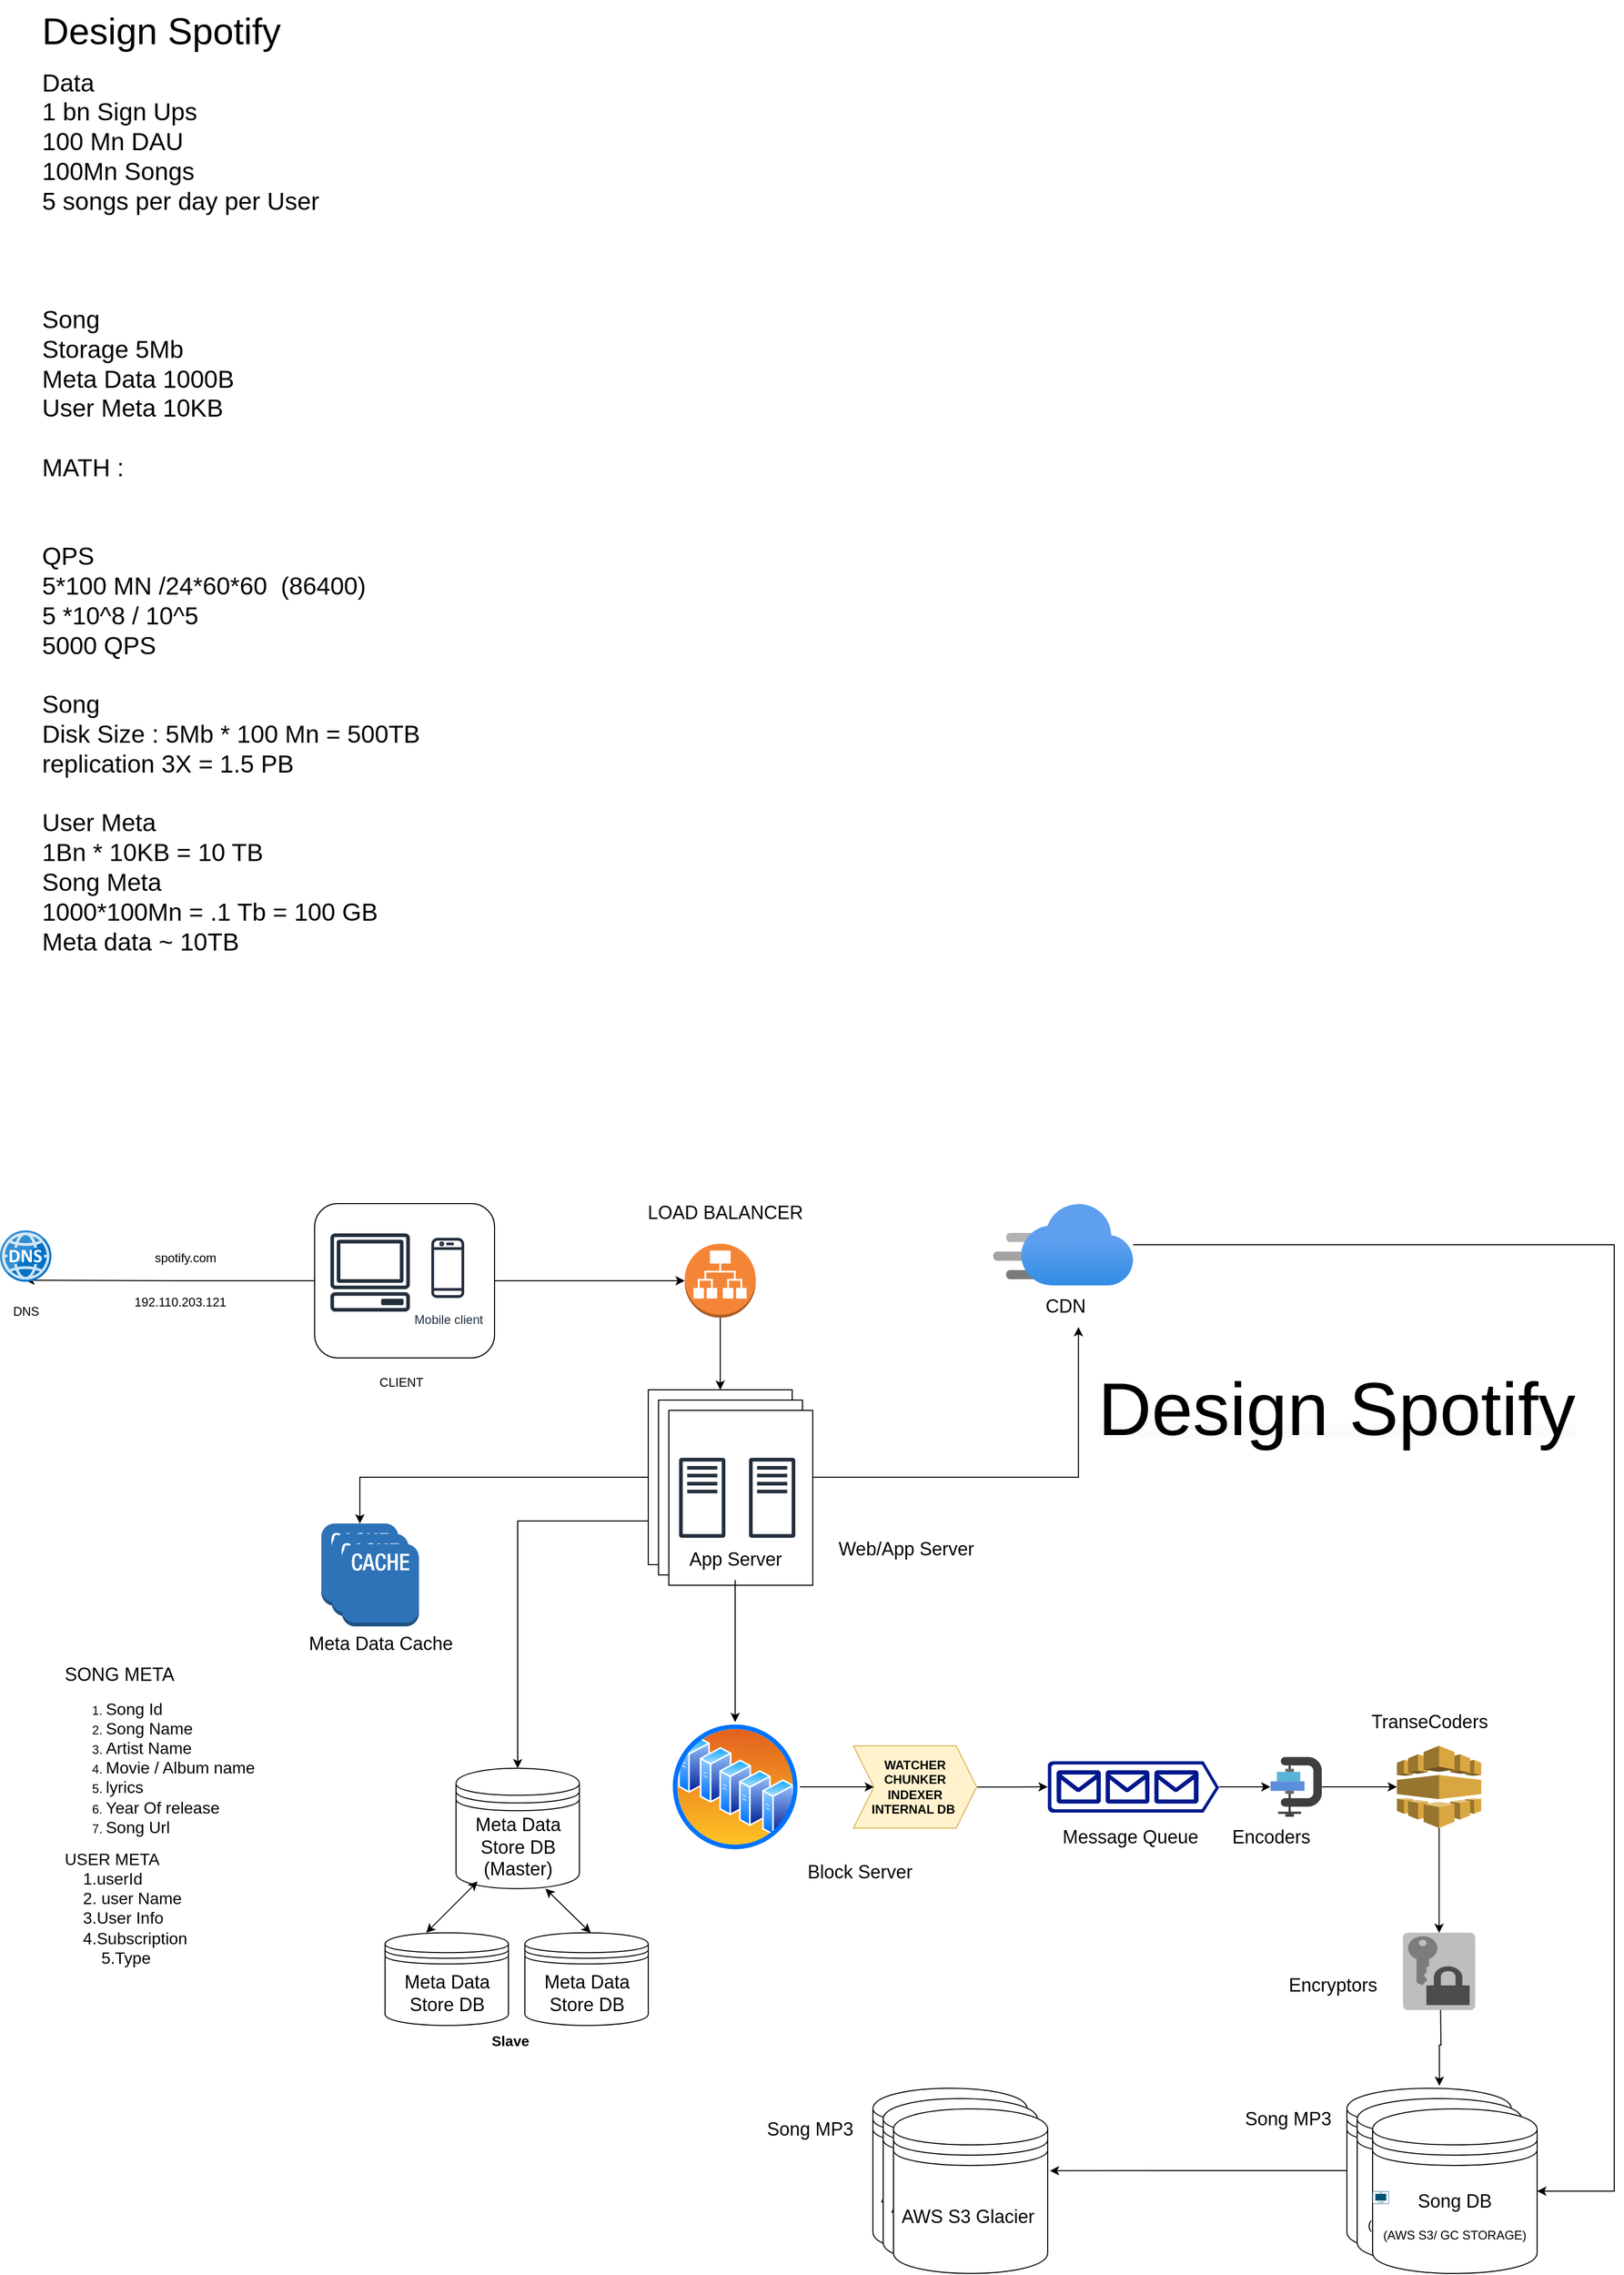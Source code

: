 <mxfile version="21.6.5" type="github">
  <diagram name="Page-1" id="44cQeDNxYzvvJhUPbkjp">
    <mxGraphModel dx="638" dy="400" grid="1" gridSize="10" guides="1" tooltips="1" connect="1" arrows="1" fold="1" page="1" pageScale="1" pageWidth="1654" pageHeight="1169" math="0" shadow="0">
      <root>
        <mxCell id="0" />
        <mxCell id="1" parent="0" />
        <mxCell id="G0ryE29HPHUXFtw40q0b-1" value="&lt;font style=&quot;&quot;&gt;&lt;span style=&quot;font-size: 36px;&quot;&gt;Design Spotify&lt;br&gt;&lt;/span&gt;&lt;br&gt;&lt;font style=&quot;font-size: 24px;&quot;&gt;Data&amp;nbsp;&lt;br&gt;1 bn Sign Ups&lt;br&gt;100 Mn DAU&lt;br&gt;100Mn Songs&lt;br&gt;5 songs per day per User&lt;br&gt;&lt;br&gt;&lt;br&gt;&lt;br&gt;Song &lt;br&gt;Storage 5Mb&lt;br&gt;Meta Data 1000B&lt;br&gt;User Meta 10KB&lt;br&gt;&lt;/font&gt;&lt;br&gt;&lt;br&gt;&lt;font style=&quot;font-size: 24px;&quot;&gt;MATH :&lt;br&gt;&lt;br&gt;&lt;br&gt;QPS&amp;nbsp;&lt;br&gt;5*100 MN /24*60*60&amp;nbsp; (86400)&lt;br&gt;5 *10^8 / 10^5&lt;br&gt;5000 QPS&lt;br&gt;&lt;br&gt;Song&lt;br&gt;Disk Size : 5Mb * 100 Mn = 500TB&lt;br&gt;replication 3X = 1.5 PB&lt;br&gt;&lt;br&gt;User Meta&lt;br&gt;1Bn * 10KB = 10 TB&lt;br&gt;Song Meta&lt;br&gt;1000*100Mn = .1 Tb = 100 GB&lt;br&gt;Meta data ~ 10TB&lt;br&gt;&lt;br&gt;&lt;br&gt;&lt;br&gt;&lt;br&gt;&lt;br&gt;&lt;/font&gt;&lt;br&gt;&lt;br&gt;&lt;br&gt;&lt;br&gt;&lt;/font&gt;" style="text;html=1;align=left;verticalAlign=middle;resizable=0;points=[];autosize=1;strokeColor=none;fillColor=none;" parent="1" vertex="1">
          <mxGeometry x="79" y="80" width="390" height="1140" as="geometry" />
        </mxCell>
        <mxCell id="G0ryE29HPHUXFtw40q0b-56" style="edgeStyle=orthogonalEdgeStyle;rounded=0;orthogonalLoop=1;jettySize=auto;html=1;entryX=0.5;entryY=0;entryDx=0;entryDy=0;" parent="1" source="G0ryE29HPHUXFtw40q0b-7" target="G0ryE29HPHUXFtw40q0b-13" edge="1">
          <mxGeometry relative="1" as="geometry" />
        </mxCell>
        <mxCell id="G0ryE29HPHUXFtw40q0b-7" value="" style="outlineConnect=0;dashed=0;verticalLabelPosition=bottom;verticalAlign=top;align=center;html=1;shape=mxgraph.aws3.application_load_balancer;fillColor=#F58536;gradientColor=none;" parent="1" vertex="1">
          <mxGeometry x="706" y="1289" width="69" height="72" as="geometry" />
        </mxCell>
        <mxCell id="G0ryE29HPHUXFtw40q0b-28" style="edgeStyle=orthogonalEdgeStyle;rounded=0;orthogonalLoop=1;jettySize=auto;html=1;entryX=0.715;entryY=1;entryDx=0;entryDy=0;entryPerimeter=0;" parent="1" source="G0ryE29HPHUXFtw40q0b-13" target="G0ryE29HPHUXFtw40q0b-27" edge="1">
          <mxGeometry relative="1" as="geometry" />
        </mxCell>
        <mxCell id="G0ryE29HPHUXFtw40q0b-36" style="edgeStyle=orthogonalEdgeStyle;rounded=0;orthogonalLoop=1;jettySize=auto;html=1;exitX=0;exitY=0.5;exitDx=0;exitDy=0;entryX=0.5;entryY=0;entryDx=0;entryDy=0;entryPerimeter=0;" parent="1" source="G0ryE29HPHUXFtw40q0b-13" target="G0ryE29HPHUXFtw40q0b-30" edge="1">
          <mxGeometry relative="1" as="geometry" />
        </mxCell>
        <mxCell id="G0ryE29HPHUXFtw40q0b-41" style="edgeStyle=orthogonalEdgeStyle;rounded=0;orthogonalLoop=1;jettySize=auto;html=1;exitX=0;exitY=0.75;exitDx=0;exitDy=0;" parent="1" source="G0ryE29HPHUXFtw40q0b-13" target="J-Tk5HAowZm_kZfz76lb-35" edge="1">
          <mxGeometry relative="1" as="geometry">
            <mxPoint x="546.9" y="1796.35" as="targetPoint" />
          </mxGeometry>
        </mxCell>
        <mxCell id="G0ryE29HPHUXFtw40q0b-13" value="" style="rounded=0;whiteSpace=wrap;html=1;" parent="1" vertex="1">
          <mxGeometry x="670.5" y="1431" width="140" height="170" as="geometry" />
        </mxCell>
        <mxCell id="G0ryE29HPHUXFtw40q0b-14" value="" style="sketch=0;outlineConnect=0;fontColor=#232F3E;gradientColor=none;fillColor=#232F3D;strokeColor=none;dashed=0;verticalLabelPosition=bottom;verticalAlign=top;align=center;html=1;fontSize=12;fontStyle=0;aspect=fixed;pointerEvents=1;shape=mxgraph.aws4.traditional_server;" parent="1" vertex="1">
          <mxGeometry x="680.5" y="1477" width="45" height="78" as="geometry" />
        </mxCell>
        <mxCell id="G0ryE29HPHUXFtw40q0b-15" value="" style="sketch=0;outlineConnect=0;fontColor=#232F3E;gradientColor=none;fillColor=#232F3D;strokeColor=none;dashed=0;verticalLabelPosition=bottom;verticalAlign=top;align=center;html=1;fontSize=12;fontStyle=0;aspect=fixed;pointerEvents=1;shape=mxgraph.aws4.traditional_server;" parent="1" vertex="1">
          <mxGeometry x="748.5" y="1477" width="45" height="78" as="geometry" />
        </mxCell>
        <mxCell id="G0ryE29HPHUXFtw40q0b-16" value="&lt;font style=&quot;font-size: 18px;&quot;&gt;App Server&lt;/font&gt;" style="text;html=1;align=center;verticalAlign=middle;resizable=0;points=[];autosize=1;strokeColor=none;fillColor=none;" parent="1" vertex="1">
          <mxGeometry x="680" y="1556" width="110" height="40" as="geometry" />
        </mxCell>
        <mxCell id="J-Tk5HAowZm_kZfz76lb-49" style="edgeStyle=orthogonalEdgeStyle;rounded=0;orthogonalLoop=1;jettySize=auto;html=1;entryX=1.014;entryY=0.376;entryDx=0;entryDy=0;entryPerimeter=0;" edge="1" parent="1" source="G0ryE29HPHUXFtw40q0b-18" target="G0ryE29HPHUXFtw40q0b-71">
          <mxGeometry relative="1" as="geometry" />
        </mxCell>
        <mxCell id="G0ryE29HPHUXFtw40q0b-18" value="&lt;font style=&quot;&quot;&gt;&lt;span style=&quot;font-size: 18px;&quot;&gt;Song DB&lt;br&gt;&lt;/span&gt;&lt;br&gt;&lt;font style=&quot;font-size: 12px;&quot;&gt;(AWS S3/ GC STORAGE)&lt;/font&gt;&lt;br&gt;&lt;/font&gt;" style="shape=datastore;whiteSpace=wrap;html=1;" parent="1" vertex="1">
          <mxGeometry x="1350" y="2110" width="160" height="160" as="geometry" />
        </mxCell>
        <mxCell id="G0ryE29HPHUXFtw40q0b-42" style="edgeStyle=orthogonalEdgeStyle;rounded=0;orthogonalLoop=1;jettySize=auto;html=1;entryX=0;entryY=0.5;entryDx=0;entryDy=0;entryPerimeter=0;" parent="1" source="G0ryE29HPHUXFtw40q0b-19" target="G0ryE29HPHUXFtw40q0b-7" edge="1">
          <mxGeometry relative="1" as="geometry" />
        </mxCell>
        <mxCell id="G0ryE29HPHUXFtw40q0b-58" style="edgeStyle=orthogonalEdgeStyle;rounded=0;orthogonalLoop=1;jettySize=auto;html=1;entryX=0.493;entryY=0.969;entryDx=0;entryDy=0;entryPerimeter=0;" parent="1" source="G0ryE29HPHUXFtw40q0b-19" target="G0ryE29HPHUXFtw40q0b-57" edge="1">
          <mxGeometry relative="1" as="geometry" />
        </mxCell>
        <mxCell id="G0ryE29HPHUXFtw40q0b-19" value="" style="rounded=1;whiteSpace=wrap;html=1;" parent="1" vertex="1">
          <mxGeometry x="346" y="1250" width="175" height="150" as="geometry" />
        </mxCell>
        <mxCell id="G0ryE29HPHUXFtw40q0b-20" value="" style="sketch=0;outlineConnect=0;fontColor=#232F3E;gradientColor=none;fillColor=#232F3D;strokeColor=none;dashed=0;verticalLabelPosition=bottom;verticalAlign=top;align=center;html=1;fontSize=12;fontStyle=0;aspect=fixed;pointerEvents=1;shape=mxgraph.aws4.client;" parent="1" vertex="1">
          <mxGeometry x="361" y="1279" width="78" height="76" as="geometry" />
        </mxCell>
        <mxCell id="G0ryE29HPHUXFtw40q0b-21" value="Mobile client" style="sketch=0;outlineConnect=0;fontColor=#232F3E;gradientColor=none;strokeColor=#232F3E;fillColor=#ffffff;dashed=0;verticalLabelPosition=bottom;verticalAlign=top;align=center;html=1;fontSize=12;fontStyle=0;aspect=fixed;shape=mxgraph.aws4.resourceIcon;resIcon=mxgraph.aws4.mobile_client;" parent="1" vertex="1">
          <mxGeometry x="439" y="1276" width="73" height="73" as="geometry" />
        </mxCell>
        <mxCell id="G0ryE29HPHUXFtw40q0b-23" value="&lt;div style=&quot;border-color: var(--border-color);&quot;&gt;&lt;font style=&quot;font-size: 18px;&quot;&gt;SONG META&lt;/font&gt;&lt;/div&gt;&lt;ol style=&quot;border-color: var(--border-color);&quot;&gt;&lt;li style=&quot;border-color: var(--border-color);&quot;&gt;&lt;span style=&quot;border-color: var(--border-color); background-color: initial;&quot;&gt;&lt;font size=&quot;3&quot;&gt;Song Id&lt;/font&gt;&lt;/span&gt;&lt;/li&gt;&lt;li style=&quot;border-color: var(--border-color);&quot;&gt;&lt;span style=&quot;border-color: var(--border-color); background-color: initial;&quot;&gt;&lt;font size=&quot;3&quot;&gt;Song Name&amp;nbsp;&lt;/font&gt;&lt;/span&gt;&lt;/li&gt;&lt;li style=&quot;border-color: var(--border-color);&quot;&gt;&lt;span style=&quot;border-color: var(--border-color); background-color: initial;&quot;&gt;&lt;font size=&quot;3&quot;&gt;Artist Name&amp;nbsp;&lt;/font&gt;&lt;/span&gt;&lt;/li&gt;&lt;li style=&quot;border-color: var(--border-color);&quot;&gt;&lt;span style=&quot;border-color: var(--border-color); background-color: initial;&quot;&gt;&lt;font size=&quot;3&quot;&gt;Movie / Album name&lt;/font&gt;&lt;/span&gt;&lt;/li&gt;&lt;li style=&quot;border-color: var(--border-color);&quot;&gt;&lt;span style=&quot;border-color: var(--border-color); background-color: initial;&quot;&gt;&lt;font size=&quot;3&quot;&gt;lyrics&lt;/font&gt;&lt;/span&gt;&lt;/li&gt;&lt;li style=&quot;border-color: var(--border-color);&quot;&gt;&lt;font size=&quot;3&quot;&gt;Year Of release&lt;/font&gt;&lt;/li&gt;&lt;li style=&quot;border-color: var(--border-color);&quot;&gt;&lt;font size=&quot;3&quot;&gt;Song Url&amp;nbsp;&lt;/font&gt;&lt;/li&gt;&lt;/ol&gt;&lt;div style=&quot;border-color: var(--border-color);&quot;&gt;&lt;font size=&quot;3&quot;&gt;USER META&lt;/font&gt;&lt;/div&gt;&lt;div style=&quot;border-color: var(--border-color);&quot;&gt;&lt;font size=&quot;3&quot;&gt;&lt;span style=&quot;border-color: var(--border-color);&quot;&gt;&lt;span style=&quot;white-space: pre;&quot;&gt;&amp;nbsp;&amp;nbsp;&amp;nbsp;&amp;nbsp;&lt;/span&gt;&lt;/span&gt;1.userId&lt;br style=&quot;border-color: var(--border-color);&quot;&gt;&lt;/font&gt;&lt;/div&gt;&lt;div style=&quot;border-color: var(--border-color);&quot;&gt;&lt;font size=&quot;3&quot;&gt;&lt;span style=&quot;border-color: var(--border-color);&quot;&gt;&lt;span style=&quot;white-space: pre;&quot;&gt;&amp;nbsp;&amp;nbsp;&amp;nbsp;&amp;nbsp;&lt;/span&gt;&lt;/span&gt;2. user Name&lt;/font&gt;&lt;/div&gt;&lt;div style=&quot;border-color: var(--border-color);&quot;&gt;&lt;font size=&quot;3&quot;&gt;&lt;span style=&quot;border-color: var(--border-color);&quot;&gt;&lt;span style=&quot;white-space: pre;&quot;&gt;&amp;nbsp;&amp;nbsp;&amp;nbsp;&amp;nbsp;&lt;/span&gt;&lt;/span&gt;3.User Info&lt;br style=&quot;border-color: var(--border-color);&quot;&gt;&lt;/font&gt;&lt;/div&gt;&lt;div style=&quot;border-color: var(--border-color);&quot;&gt;&lt;font size=&quot;3&quot;&gt;&lt;span style=&quot;border-color: var(--border-color);&quot;&gt;&lt;span style=&quot;white-space: pre;&quot;&gt;&amp;nbsp;&amp;nbsp;&amp;nbsp;&amp;nbsp;&lt;/span&gt;&lt;/span&gt;4.Subscription&amp;nbsp; &amp;nbsp; &amp;nbsp; &amp;nbsp; &amp;nbsp; &amp;nbsp; &amp;nbsp; &amp;nbsp;&lt;span style=&quot;white-space: pre;&quot;&gt;&#x9;&lt;/span&gt;5.Type&amp;nbsp;&lt;br style=&quot;border-color: var(--border-color);&quot;&gt;&lt;/font&gt;&lt;/div&gt;&lt;div style=&quot;border-color: var(--border-color);&quot;&gt;&lt;font size=&quot;3&quot;&gt;&lt;br style=&quot;border-color: var(--border-color);&quot;&gt;&lt;/font&gt;&lt;/div&gt;&lt;div style=&quot;border-color: var(--border-color);&quot;&gt;&lt;br style=&quot;border-color: var(--border-color); color: rgb(0, 0, 0); font-family: Helvetica; font-size: 12px; font-style: normal; font-variant-ligatures: normal; font-variant-caps: normal; font-weight: 400; letter-spacing: normal; orphans: 2; text-align: left; text-indent: 0px; text-transform: none; widows: 2; word-spacing: 0px; -webkit-text-stroke-width: 0px; background-color: rgb(251, 251, 251); text-decoration-thickness: initial; text-decoration-style: initial; text-decoration-color: initial;&quot;&gt;&lt;/div&gt;" style="text;whiteSpace=wrap;html=1;" parent="1" vertex="1">
          <mxGeometry x="101.25" y="1691" width="227.5" height="429" as="geometry" />
        </mxCell>
        <mxCell id="G0ryE29HPHUXFtw40q0b-24" value="&lt;font style=&quot;font-size: 18px;&quot;&gt;Song MP3&amp;nbsp;&lt;/font&gt;" style="text;html=1;align=center;verticalAlign=middle;resizable=0;points=[];autosize=1;strokeColor=none;fillColor=none;" parent="1" vertex="1">
          <mxGeometry x="1240" y="2120" width="110" height="40" as="geometry" />
        </mxCell>
        <mxCell id="G0ryE29HPHUXFtw40q0b-25" value="&lt;font style=&quot;font-size: 18px;&quot;&gt;AWS S3 Glacier&amp;nbsp;&lt;/font&gt;" style="shape=datastore;whiteSpace=wrap;html=1;" parent="1" vertex="1">
          <mxGeometry x="889" y="2110" width="150" height="160" as="geometry" />
        </mxCell>
        <mxCell id="J-Tk5HAowZm_kZfz76lb-47" style="edgeStyle=orthogonalEdgeStyle;rounded=0;orthogonalLoop=1;jettySize=auto;html=1;entryX=1;entryY=0.5;entryDx=0;entryDy=0;" edge="1" parent="1" source="G0ryE29HPHUXFtw40q0b-26" target="G0ryE29HPHUXFtw40q0b-69">
          <mxGeometry relative="1" as="geometry">
            <Array as="points">
              <mxPoint x="1610" y="1290" />
              <mxPoint x="1610" y="2210" />
            </Array>
          </mxGeometry>
        </mxCell>
        <mxCell id="G0ryE29HPHUXFtw40q0b-26" value="" style="image;aspect=fixed;html=1;points=[];align=center;fontSize=12;image=img/lib/azure2/networking/CDN_Profiles.svg;" parent="1" vertex="1">
          <mxGeometry x="1006" y="1250" width="136" height="80" as="geometry" />
        </mxCell>
        <mxCell id="G0ryE29HPHUXFtw40q0b-27" value="&lt;font style=&quot;font-size: 18px;&quot;&gt;CDN&lt;/font&gt;" style="text;html=1;align=center;verticalAlign=middle;resizable=0;points=[];autosize=1;strokeColor=none;fillColor=none;" parent="1" vertex="1">
          <mxGeometry x="1046" y="1330" width="60" height="40" as="geometry" />
        </mxCell>
        <mxCell id="G0ryE29HPHUXFtw40q0b-30" value="" style="outlineConnect=0;dashed=0;verticalLabelPosition=bottom;verticalAlign=top;align=center;html=1;shape=mxgraph.aws3.cache_node;fillColor=#2E73B8;gradientColor=none;" parent="1" vertex="1">
          <mxGeometry x="352.5" y="1561" width="75" height="80" as="geometry" />
        </mxCell>
        <mxCell id="G0ryE29HPHUXFtw40q0b-32" value="" style="outlineConnect=0;dashed=0;verticalLabelPosition=bottom;verticalAlign=top;align=center;html=1;shape=mxgraph.aws3.cache_node;fillColor=#2E73B8;gradientColor=none;" parent="1" vertex="1">
          <mxGeometry x="362.5" y="1571" width="75" height="80" as="geometry" />
        </mxCell>
        <mxCell id="G0ryE29HPHUXFtw40q0b-33" value="&lt;font style=&quot;font-size: 18px;&quot;&gt;Meta Data Cache&lt;/font&gt;" style="outlineConnect=0;dashed=0;verticalLabelPosition=bottom;verticalAlign=top;align=center;html=1;shape=mxgraph.aws3.cache_node;fillColor=#2E73B8;gradientColor=none;" parent="1" vertex="1">
          <mxGeometry x="372.5" y="1581" width="75" height="80" as="geometry" />
        </mxCell>
        <mxCell id="G0ryE29HPHUXFtw40q0b-51" value="&lt;font style=&quot;font-size: 18px;&quot;&gt;Web/App Server&lt;/font&gt;" style="text;html=1;align=center;verticalAlign=middle;resizable=0;points=[];autosize=1;strokeColor=none;fillColor=none;" parent="1" vertex="1">
          <mxGeometry x="841" y="1566" width="160" height="40" as="geometry" />
        </mxCell>
        <mxCell id="G0ryE29HPHUXFtw40q0b-57" value="" style="image;sketch=0;aspect=fixed;html=1;points=[];align=center;fontSize=12;image=img/lib/mscae/DNS.svg;" parent="1" vertex="1">
          <mxGeometry x="40" y="1276" width="50" height="50" as="geometry" />
        </mxCell>
        <mxCell id="G0ryE29HPHUXFtw40q0b-61" value="DNS" style="text;html=1;align=center;verticalAlign=middle;resizable=0;points=[];autosize=1;strokeColor=none;fillColor=none;" parent="1" vertex="1">
          <mxGeometry x="40" y="1340" width="50" height="30" as="geometry" />
        </mxCell>
        <mxCell id="G0ryE29HPHUXFtw40q0b-62" value="CLIENT" style="text;html=1;align=center;verticalAlign=middle;resizable=0;points=[];autosize=1;strokeColor=none;fillColor=none;" parent="1" vertex="1">
          <mxGeometry x="395" y="1409" width="70" height="30" as="geometry" />
        </mxCell>
        <mxCell id="G0ryE29HPHUXFtw40q0b-63" value="&lt;font style=&quot;font-size: 18px;&quot;&gt;LOAD BALANCER&lt;/font&gt;" style="text;html=1;align=center;verticalAlign=middle;resizable=0;points=[];autosize=1;strokeColor=none;fillColor=none;" parent="1" vertex="1">
          <mxGeometry x="660" y="1239" width="170" height="40" as="geometry" />
        </mxCell>
        <mxCell id="G0ryE29HPHUXFtw40q0b-64" value="&lt;font style=&quot;font-size: 18px;&quot;&gt;Song MP3&amp;nbsp;&lt;/font&gt;" style="text;html=1;align=center;verticalAlign=middle;resizable=0;points=[];autosize=1;strokeColor=none;fillColor=none;" parent="1" vertex="1">
          <mxGeometry x="775" y="2130" width="110" height="40" as="geometry" />
        </mxCell>
        <mxCell id="G0ryE29HPHUXFtw40q0b-68" value="&lt;font style=&quot;&quot;&gt;&lt;span style=&quot;font-size: 18px;&quot;&gt;Song DB&lt;br&gt;&lt;/span&gt;&lt;br&gt;&lt;font style=&quot;font-size: 12px;&quot;&gt;(AWS S3/ GC STORAGE)&lt;/font&gt;&lt;br&gt;&lt;/font&gt;" style="shape=datastore;whiteSpace=wrap;html=1;" parent="1" vertex="1">
          <mxGeometry x="1360" y="2120" width="160" height="160" as="geometry" />
        </mxCell>
        <mxCell id="G0ryE29HPHUXFtw40q0b-69" value="&lt;font style=&quot;&quot;&gt;&lt;span style=&quot;font-size: 18px;&quot;&gt;Song DB&lt;br&gt;&lt;/span&gt;&lt;br&gt;&lt;font style=&quot;font-size: 12px;&quot;&gt;(AWS S3/ GC STORAGE)&lt;/font&gt;&lt;br&gt;&lt;/font&gt;" style="shape=datastore;whiteSpace=wrap;html=1;" parent="1" vertex="1">
          <mxGeometry x="1375" y="2130" width="160" height="160" as="geometry" />
        </mxCell>
        <mxCell id="G0ryE29HPHUXFtw40q0b-70" value="&lt;font style=&quot;font-size: 18px;&quot;&gt;AWS S3 Glacier&amp;nbsp;&lt;/font&gt;" style="shape=datastore;whiteSpace=wrap;html=1;" parent="1" vertex="1">
          <mxGeometry x="899" y="2120" width="150" height="160" as="geometry" />
        </mxCell>
        <mxCell id="G0ryE29HPHUXFtw40q0b-71" value="&lt;font style=&quot;font-size: 18px;&quot;&gt;AWS S3 Glacier&amp;nbsp;&lt;/font&gt;" style="shape=datastore;whiteSpace=wrap;html=1;" parent="1" vertex="1">
          <mxGeometry x="909" y="2130" width="150" height="160" as="geometry" />
        </mxCell>
        <mxCell id="G0ryE29HPHUXFtw40q0b-72" value="&lt;span style=&quot;color: rgb(0, 0, 0); font-family: Helvetica; font-style: normal; font-variant-ligatures: normal; font-variant-caps: normal; font-weight: 400; letter-spacing: normal; orphans: 2; text-align: left; text-indent: 0px; text-transform: none; widows: 2; word-spacing: 0px; -webkit-text-stroke-width: 0px; background-color: rgb(251, 251, 251); text-decoration-thickness: initial; text-decoration-style: initial; text-decoration-color: initial; float: none; display: inline !important;&quot;&gt;&lt;font style=&quot;font-size: 72px;&quot;&gt;Design Spotify&lt;/font&gt;&lt;/span&gt;" style="text;whiteSpace=wrap;html=1;" parent="1" vertex="1">
          <mxGeometry x="1106" y="1400" width="480" height="132" as="geometry" />
        </mxCell>
        <mxCell id="G0ryE29HPHUXFtw40q0b-74" value="spotify.com" style="text;html=1;align=center;verticalAlign=middle;resizable=0;points=[];autosize=1;strokeColor=none;fillColor=none;" parent="1" vertex="1">
          <mxGeometry x="180" y="1288" width="80" height="30" as="geometry" />
        </mxCell>
        <mxCell id="G0ryE29HPHUXFtw40q0b-75" value="192.110.203.121" style="text;html=1;align=center;verticalAlign=middle;resizable=0;points=[];autosize=1;strokeColor=none;fillColor=none;" parent="1" vertex="1">
          <mxGeometry x="160" y="1331" width="110" height="30" as="geometry" />
        </mxCell>
        <mxCell id="G0ryE29HPHUXFtw40q0b-95" style="edgeStyle=orthogonalEdgeStyle;rounded=0;orthogonalLoop=1;jettySize=auto;html=1;entryX=0.562;entryY=-0.015;entryDx=0;entryDy=0;entryPerimeter=0;" parent="1" target="G0ryE29HPHUXFtw40q0b-18" edge="1">
          <mxGeometry relative="1" as="geometry">
            <mxPoint x="1441.0" y="2025" as="sourcePoint" />
          </mxGeometry>
        </mxCell>
        <mxCell id="G0ryE29HPHUXFtw40q0b-89" value="" style="sketch=0;points=[[0.015,0.015,0],[0.985,0.015,0],[0.985,0.985,0],[0.015,0.985,0],[0.25,0,0],[0.5,0,0],[0.75,0,0],[1,0.25,0],[1,0.5,0],[1,0.75,0],[0.75,1,0],[0.5,1,0],[0.25,1,0],[0,0.75,0],[0,0.5,0],[0,0.25,0]];verticalLabelPosition=bottom;html=1;verticalAlign=top;aspect=fixed;align=center;pointerEvents=1;shape=mxgraph.cisco19.rect;prIcon=h323;fillColor=#FAFAFA;strokeColor=#005073;" parent="1" vertex="1">
          <mxGeometry x="1375" y="2210" width="16" height="12.5" as="geometry" />
        </mxCell>
        <mxCell id="J-Tk5HAowZm_kZfz76lb-4" style="edgeStyle=orthogonalEdgeStyle;rounded=0;orthogonalLoop=1;jettySize=auto;html=1;entryX=0;entryY=0.5;entryDx=0;entryDy=0;entryPerimeter=0;" edge="1" parent="1" source="J-Tk5HAowZm_kZfz76lb-19" target="J-Tk5HAowZm_kZfz76lb-12">
          <mxGeometry relative="1" as="geometry" />
        </mxCell>
        <mxCell id="J-Tk5HAowZm_kZfz76lb-42" style="edgeStyle=orthogonalEdgeStyle;rounded=0;orthogonalLoop=1;jettySize=auto;html=1;entryX=0;entryY=0.5;entryDx=0;entryDy=0;" edge="1" parent="1" source="J-Tk5HAowZm_kZfz76lb-5" target="J-Tk5HAowZm_kZfz76lb-19">
          <mxGeometry relative="1" as="geometry" />
        </mxCell>
        <mxCell id="J-Tk5HAowZm_kZfz76lb-5" value="" style="image;aspect=fixed;perimeter=ellipsePerimeter;html=1;align=center;shadow=0;dashed=0;spacingTop=3;image=img/lib/active_directory/server_farm.svg;" vertex="1" parent="1">
          <mxGeometry x="692" y="1754" width="126" height="126" as="geometry" />
        </mxCell>
        <mxCell id="J-Tk5HAowZm_kZfz76lb-6" style="edgeStyle=orthogonalEdgeStyle;rounded=0;orthogonalLoop=1;jettySize=auto;html=1;entryX=0;entryY=0.5;entryDx=0;entryDy=0;entryPerimeter=0;" edge="1" parent="1" source="J-Tk5HAowZm_kZfz76lb-7" target="J-Tk5HAowZm_kZfz76lb-9">
          <mxGeometry relative="1" as="geometry" />
        </mxCell>
        <mxCell id="J-Tk5HAowZm_kZfz76lb-7" value="" style="image;sketch=0;aspect=fixed;html=1;points=[];align=center;fontSize=12;image=img/lib/mscae/Media_Encoding.svg;" vertex="1" parent="1">
          <mxGeometry x="1275.67" y="1787.93" width="50" height="58.14" as="geometry" />
        </mxCell>
        <mxCell id="J-Tk5HAowZm_kZfz76lb-8" style="edgeStyle=orthogonalEdgeStyle;rounded=0;orthogonalLoop=1;jettySize=auto;html=1;entryX=0.5;entryY=0;entryDx=0;entryDy=0;entryPerimeter=0;" edge="1" parent="1" source="J-Tk5HAowZm_kZfz76lb-9" target="J-Tk5HAowZm_kZfz76lb-10">
          <mxGeometry relative="1" as="geometry" />
        </mxCell>
        <mxCell id="J-Tk5HAowZm_kZfz76lb-9" value="" style="outlineConnect=0;dashed=0;verticalLabelPosition=bottom;verticalAlign=top;align=center;html=1;shape=mxgraph.aws3.elastic_transcoder;fillColor=#D9A741;gradientColor=none;" vertex="1" parent="1">
          <mxGeometry x="1398.67" y="1777" width="82" height="80" as="geometry" />
        </mxCell>
        <mxCell id="J-Tk5HAowZm_kZfz76lb-10" value="" style="outlineConnect=0;dashed=0;verticalLabelPosition=bottom;verticalAlign=top;align=center;html=1;shape=mxgraph.aws3.data_encryption_key;fillColor=#7D7C7C;gradientColor=none;" vertex="1" parent="1">
          <mxGeometry x="1404.67" y="1958.93" width="70" height="75" as="geometry" />
        </mxCell>
        <mxCell id="J-Tk5HAowZm_kZfz76lb-11" style="edgeStyle=orthogonalEdgeStyle;rounded=0;orthogonalLoop=1;jettySize=auto;html=1;" edge="1" parent="1" source="J-Tk5HAowZm_kZfz76lb-12" target="J-Tk5HAowZm_kZfz76lb-7">
          <mxGeometry relative="1" as="geometry" />
        </mxCell>
        <mxCell id="J-Tk5HAowZm_kZfz76lb-12" value="" style="sketch=0;aspect=fixed;pointerEvents=1;shadow=0;dashed=0;html=1;strokeColor=none;labelPosition=center;verticalLabelPosition=bottom;verticalAlign=top;align=center;fillColor=#00188D;shape=mxgraph.azure.queue_generic" vertex="1" parent="1">
          <mxGeometry x="1059" y="1792" width="166.67" height="50" as="geometry" />
        </mxCell>
        <mxCell id="J-Tk5HAowZm_kZfz76lb-13" value="&lt;font style=&quot;font-size: 18px;&quot;&gt;Block Server&lt;/font&gt;" style="text;html=1;align=center;verticalAlign=middle;resizable=0;points=[];autosize=1;strokeColor=none;fillColor=none;" vertex="1" parent="1">
          <mxGeometry x="810.5" y="1880" width="130" height="40" as="geometry" />
        </mxCell>
        <mxCell id="J-Tk5HAowZm_kZfz76lb-14" value="&lt;font style=&quot;font-size: 18px;&quot;&gt;Message Queue&lt;/font&gt;" style="text;html=1;align=center;verticalAlign=middle;resizable=0;points=[];autosize=1;strokeColor=none;fillColor=none;" vertex="1" parent="1">
          <mxGeometry x="1059" y="1846.07" width="160" height="40" as="geometry" />
        </mxCell>
        <mxCell id="J-Tk5HAowZm_kZfz76lb-15" value="&lt;font style=&quot;font-size: 18px;&quot;&gt;Encoders&lt;/font&gt;" style="text;html=1;align=center;verticalAlign=middle;resizable=0;points=[];autosize=1;strokeColor=none;fillColor=none;" vertex="1" parent="1">
          <mxGeometry x="1225.67" y="1846.07" width="100" height="40" as="geometry" />
        </mxCell>
        <mxCell id="J-Tk5HAowZm_kZfz76lb-16" value="&lt;font style=&quot;font-size: 18px;&quot;&gt;TranseCoders&lt;/font&gt;" style="text;html=1;align=center;verticalAlign=middle;resizable=0;points=[];autosize=1;strokeColor=none;fillColor=none;" vertex="1" parent="1">
          <mxGeometry x="1360" y="1734" width="140" height="40" as="geometry" />
        </mxCell>
        <mxCell id="J-Tk5HAowZm_kZfz76lb-17" value="&lt;font style=&quot;font-size: 18px;&quot;&gt;Encryptors&lt;/font&gt;" style="text;html=1;align=center;verticalAlign=middle;resizable=0;points=[];autosize=1;strokeColor=none;fillColor=none;" vertex="1" parent="1">
          <mxGeometry x="1281" y="1990" width="110" height="40" as="geometry" />
        </mxCell>
        <mxCell id="J-Tk5HAowZm_kZfz76lb-21" value="" style="rounded=0;whiteSpace=wrap;html=1;" vertex="1" parent="1">
          <mxGeometry x="680.5" y="1441" width="140" height="170" as="geometry" />
        </mxCell>
        <mxCell id="J-Tk5HAowZm_kZfz76lb-22" value="" style="sketch=0;outlineConnect=0;fontColor=#232F3E;gradientColor=none;fillColor=#232F3D;strokeColor=none;dashed=0;verticalLabelPosition=bottom;verticalAlign=top;align=center;html=1;fontSize=12;fontStyle=0;aspect=fixed;pointerEvents=1;shape=mxgraph.aws4.traditional_server;" vertex="1" parent="1">
          <mxGeometry x="690.5" y="1487" width="45" height="78" as="geometry" />
        </mxCell>
        <mxCell id="J-Tk5HAowZm_kZfz76lb-23" value="" style="sketch=0;outlineConnect=0;fontColor=#232F3E;gradientColor=none;fillColor=#232F3D;strokeColor=none;dashed=0;verticalLabelPosition=bottom;verticalAlign=top;align=center;html=1;fontSize=12;fontStyle=0;aspect=fixed;pointerEvents=1;shape=mxgraph.aws4.traditional_server;" vertex="1" parent="1">
          <mxGeometry x="758.5" y="1487" width="45" height="78" as="geometry" />
        </mxCell>
        <mxCell id="J-Tk5HAowZm_kZfz76lb-24" value="&lt;font style=&quot;font-size: 18px;&quot;&gt;App Server&lt;/font&gt;" style="text;html=1;align=center;verticalAlign=middle;resizable=0;points=[];autosize=1;strokeColor=none;fillColor=none;" vertex="1" parent="1">
          <mxGeometry x="690" y="1566" width="110" height="40" as="geometry" />
        </mxCell>
        <mxCell id="J-Tk5HAowZm_kZfz76lb-25" value="" style="rounded=0;whiteSpace=wrap;html=1;" vertex="1" parent="1">
          <mxGeometry x="690.5" y="1451" width="140" height="170" as="geometry" />
        </mxCell>
        <mxCell id="J-Tk5HAowZm_kZfz76lb-26" value="" style="sketch=0;outlineConnect=0;fontColor=#232F3E;gradientColor=none;fillColor=#232F3D;strokeColor=none;dashed=0;verticalLabelPosition=bottom;verticalAlign=top;align=center;html=1;fontSize=12;fontStyle=0;aspect=fixed;pointerEvents=1;shape=mxgraph.aws4.traditional_server;" vertex="1" parent="1">
          <mxGeometry x="700.5" y="1497" width="45" height="78" as="geometry" />
        </mxCell>
        <mxCell id="J-Tk5HAowZm_kZfz76lb-27" value="" style="sketch=0;outlineConnect=0;fontColor=#232F3E;gradientColor=none;fillColor=#232F3D;strokeColor=none;dashed=0;verticalLabelPosition=bottom;verticalAlign=top;align=center;html=1;fontSize=12;fontStyle=0;aspect=fixed;pointerEvents=1;shape=mxgraph.aws4.traditional_server;" vertex="1" parent="1">
          <mxGeometry x="768.5" y="1497" width="45" height="78" as="geometry" />
        </mxCell>
        <mxCell id="J-Tk5HAowZm_kZfz76lb-40" style="edgeStyle=orthogonalEdgeStyle;rounded=0;orthogonalLoop=1;jettySize=auto;html=1;entryX=0.5;entryY=0;entryDx=0;entryDy=0;" edge="1" parent="1" source="J-Tk5HAowZm_kZfz76lb-28" target="J-Tk5HAowZm_kZfz76lb-5">
          <mxGeometry relative="1" as="geometry" />
        </mxCell>
        <mxCell id="J-Tk5HAowZm_kZfz76lb-28" value="&lt;font style=&quot;font-size: 18px;&quot;&gt;App Server&lt;/font&gt;" style="text;html=1;align=center;verticalAlign=middle;resizable=0;points=[];autosize=1;strokeColor=none;fillColor=none;" vertex="1" parent="1">
          <mxGeometry x="700" y="1576" width="110" height="40" as="geometry" />
        </mxCell>
        <mxCell id="J-Tk5HAowZm_kZfz76lb-32" value="&lt;font style=&quot;font-size: 18px;&quot;&gt;Meta Data Store DB&lt;/font&gt;" style="shape=datastore;whiteSpace=wrap;html=1;" vertex="1" parent="1">
          <mxGeometry x="414.5" y="1958.93" width="120" height="90" as="geometry" />
        </mxCell>
        <mxCell id="J-Tk5HAowZm_kZfz76lb-33" value="&lt;font style=&quot;font-size: 18px;&quot;&gt;Meta Data Store DB&lt;/font&gt;" style="shape=datastore;whiteSpace=wrap;html=1;" vertex="1" parent="1">
          <mxGeometry x="550.5" y="1958.93" width="120" height="90" as="geometry" />
        </mxCell>
        <mxCell id="J-Tk5HAowZm_kZfz76lb-35" value="&lt;font style=&quot;font-size: 18px;&quot;&gt;Meta Data Store DB&lt;br&gt;(Master)&lt;br&gt;&lt;/font&gt;" style="shape=datastore;whiteSpace=wrap;html=1;" vertex="1" parent="1">
          <mxGeometry x="483.5" y="1798.93" width="120" height="117" as="geometry" />
        </mxCell>
        <mxCell id="J-Tk5HAowZm_kZfz76lb-36" value="" style="endArrow=classic;startArrow=classic;html=1;rounded=0;" edge="1" parent="1">
          <mxGeometry width="50" height="50" relative="1" as="geometry">
            <mxPoint x="454.5" y="1958.93" as="sourcePoint" />
            <mxPoint x="504.5" y="1908.93" as="targetPoint" />
          </mxGeometry>
        </mxCell>
        <mxCell id="J-Tk5HAowZm_kZfz76lb-37" value="" style="endArrow=classic;startArrow=classic;html=1;rounded=0;" edge="1" parent="1">
          <mxGeometry width="50" height="50" relative="1" as="geometry">
            <mxPoint x="614.5" y="1958.93" as="sourcePoint" />
            <mxPoint x="570.5" y="1915.93" as="targetPoint" />
          </mxGeometry>
        </mxCell>
        <mxCell id="J-Tk5HAowZm_kZfz76lb-38" value="&lt;font style=&quot;font-size: 14px;&quot;&gt;&lt;b&gt;Slave&lt;/b&gt;&lt;/font&gt;" style="text;html=1;align=center;verticalAlign=middle;resizable=0;points=[];autosize=1;strokeColor=none;fillColor=none;" vertex="1" parent="1">
          <mxGeometry x="505.5" y="2048.93" width="60" height="30" as="geometry" />
        </mxCell>
        <mxCell id="J-Tk5HAowZm_kZfz76lb-19" value="&lt;b&gt;WATCHER&lt;br style=&quot;border-color: var(--border-color);&quot;&gt;CHUNKER&lt;br style=&quot;border-color: var(--border-color);&quot;&gt;INDEXER&lt;br style=&quot;border-color: var(--border-color);&quot;&gt;INTERNAL DB&amp;nbsp;&lt;/b&gt;" style="shape=step;perimeter=stepPerimeter;whiteSpace=wrap;html=1;fixedSize=1;fillColor=#fff2cc;strokeColor=#d6b656;" vertex="1" parent="1">
          <mxGeometry x="870" y="1777.07" width="120" height="80" as="geometry" />
        </mxCell>
      </root>
    </mxGraphModel>
  </diagram>
</mxfile>
